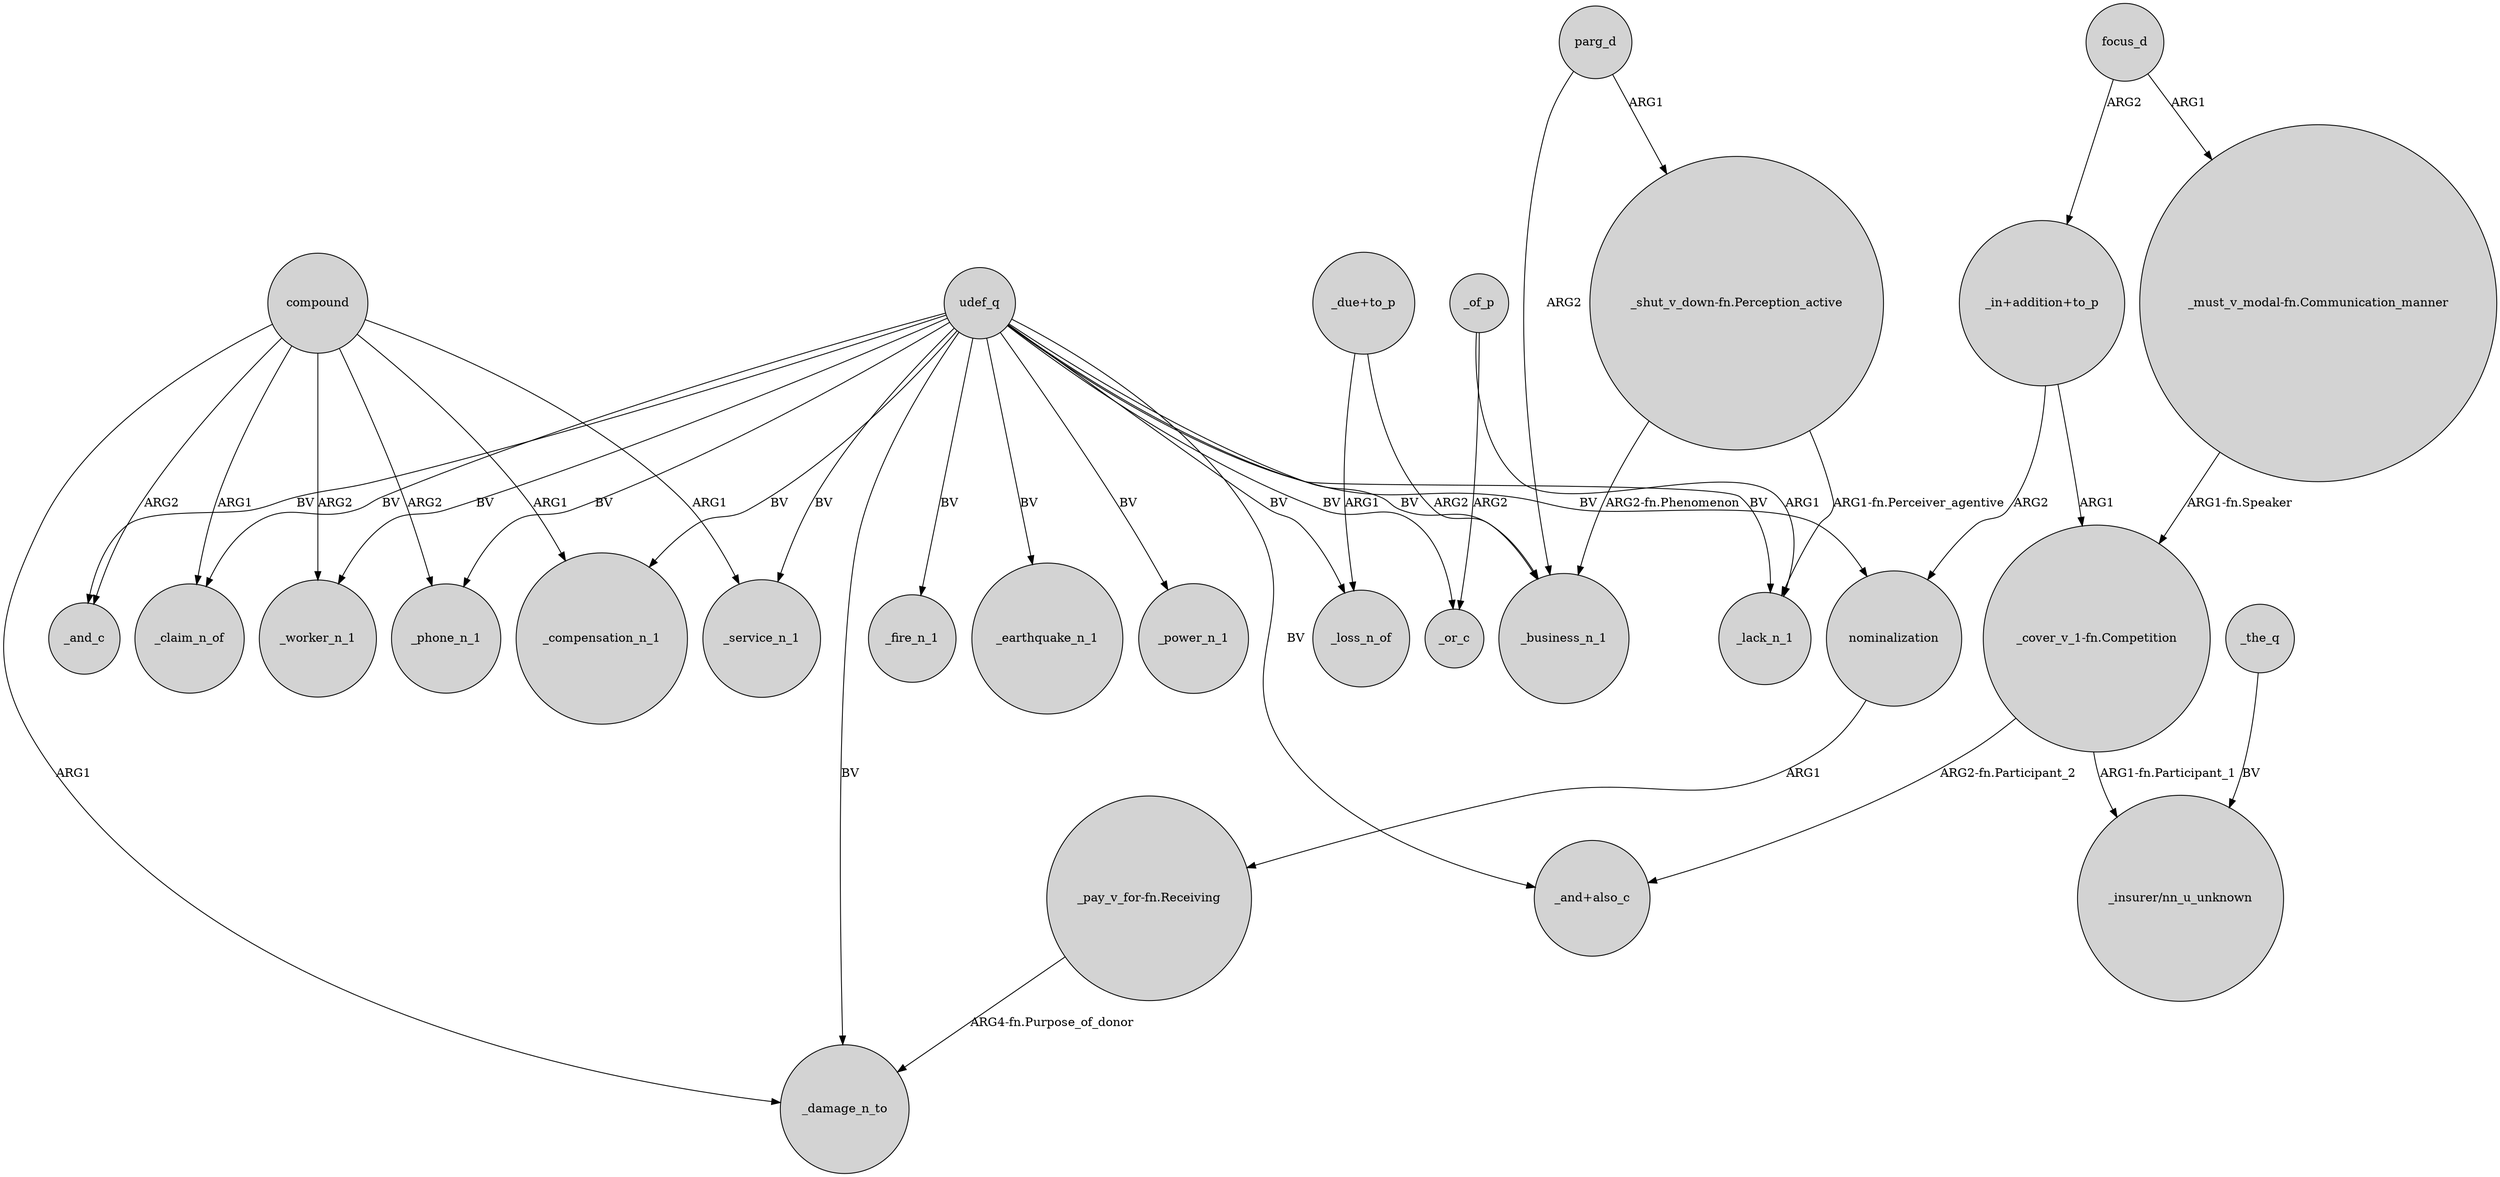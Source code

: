 digraph {
	node [shape=circle style=filled]
	compound -> _damage_n_to [label=ARG1]
	udef_q -> _service_n_1 [label=BV]
	"_pay_v_for-fn.Receiving" -> _damage_n_to [label="ARG4-fn.Purpose_of_donor"]
	udef_q -> _claim_n_of [label=BV]
	udef_q -> _lack_n_1 [label=BV]
	"_due+to_p" -> _loss_n_of [label=ARG1]
	compound -> _phone_n_1 [label=ARG2]
	"_in+addition+to_p" -> nominalization [label=ARG2]
	_the_q -> "_insurer/nn_u_unknown" [label=BV]
	compound -> _claim_n_of [label=ARG1]
	udef_q -> nominalization [label=BV]
	compound -> _compensation_n_1 [label=ARG1]
	parg_d -> "_shut_v_down-fn.Perception_active" [label=ARG1]
	"_must_v_modal-fn.Communication_manner" -> "_cover_v_1-fn.Competition" [label="ARG1-fn.Speaker"]
	compound -> _worker_n_1 [label=ARG2]
	parg_d -> _business_n_1 [label=ARG2]
	_of_p -> _lack_n_1 [label=ARG1]
	"_shut_v_down-fn.Perception_active" -> _business_n_1 [label="ARG2-fn.Phenomenon"]
	udef_q -> _phone_n_1 [label=BV]
	"_cover_v_1-fn.Competition" -> "_insurer/nn_u_unknown" [label="ARG1-fn.Participant_1"]
	udef_q -> _business_n_1 [label=BV]
	udef_q -> _and_c [label=BV]
	compound -> _and_c [label=ARG2]
	"_cover_v_1-fn.Competition" -> "_and+also_c" [label="ARG2-fn.Participant_2"]
	udef_q -> _or_c [label=BV]
	udef_q -> _compensation_n_1 [label=BV]
	nominalization -> "_pay_v_for-fn.Receiving" [label=ARG1]
	udef_q -> "_and+also_c" [label=BV]
	udef_q -> _damage_n_to [label=BV]
	udef_q -> _worker_n_1 [label=BV]
	udef_q -> _loss_n_of [label=BV]
	focus_d -> "_must_v_modal-fn.Communication_manner" [label=ARG1]
	"_shut_v_down-fn.Perception_active" -> _lack_n_1 [label="ARG1-fn.Perceiver_agentive"]
	"_due+to_p" -> _business_n_1 [label=ARG2]
	_of_p -> _or_c [label=ARG2]
	udef_q -> _fire_n_1 [label=BV]
	compound -> _service_n_1 [label=ARG1]
	"_in+addition+to_p" -> "_cover_v_1-fn.Competition" [label=ARG1]
	udef_q -> _earthquake_n_1 [label=BV]
	focus_d -> "_in+addition+to_p" [label=ARG2]
	udef_q -> _power_n_1 [label=BV]
}
